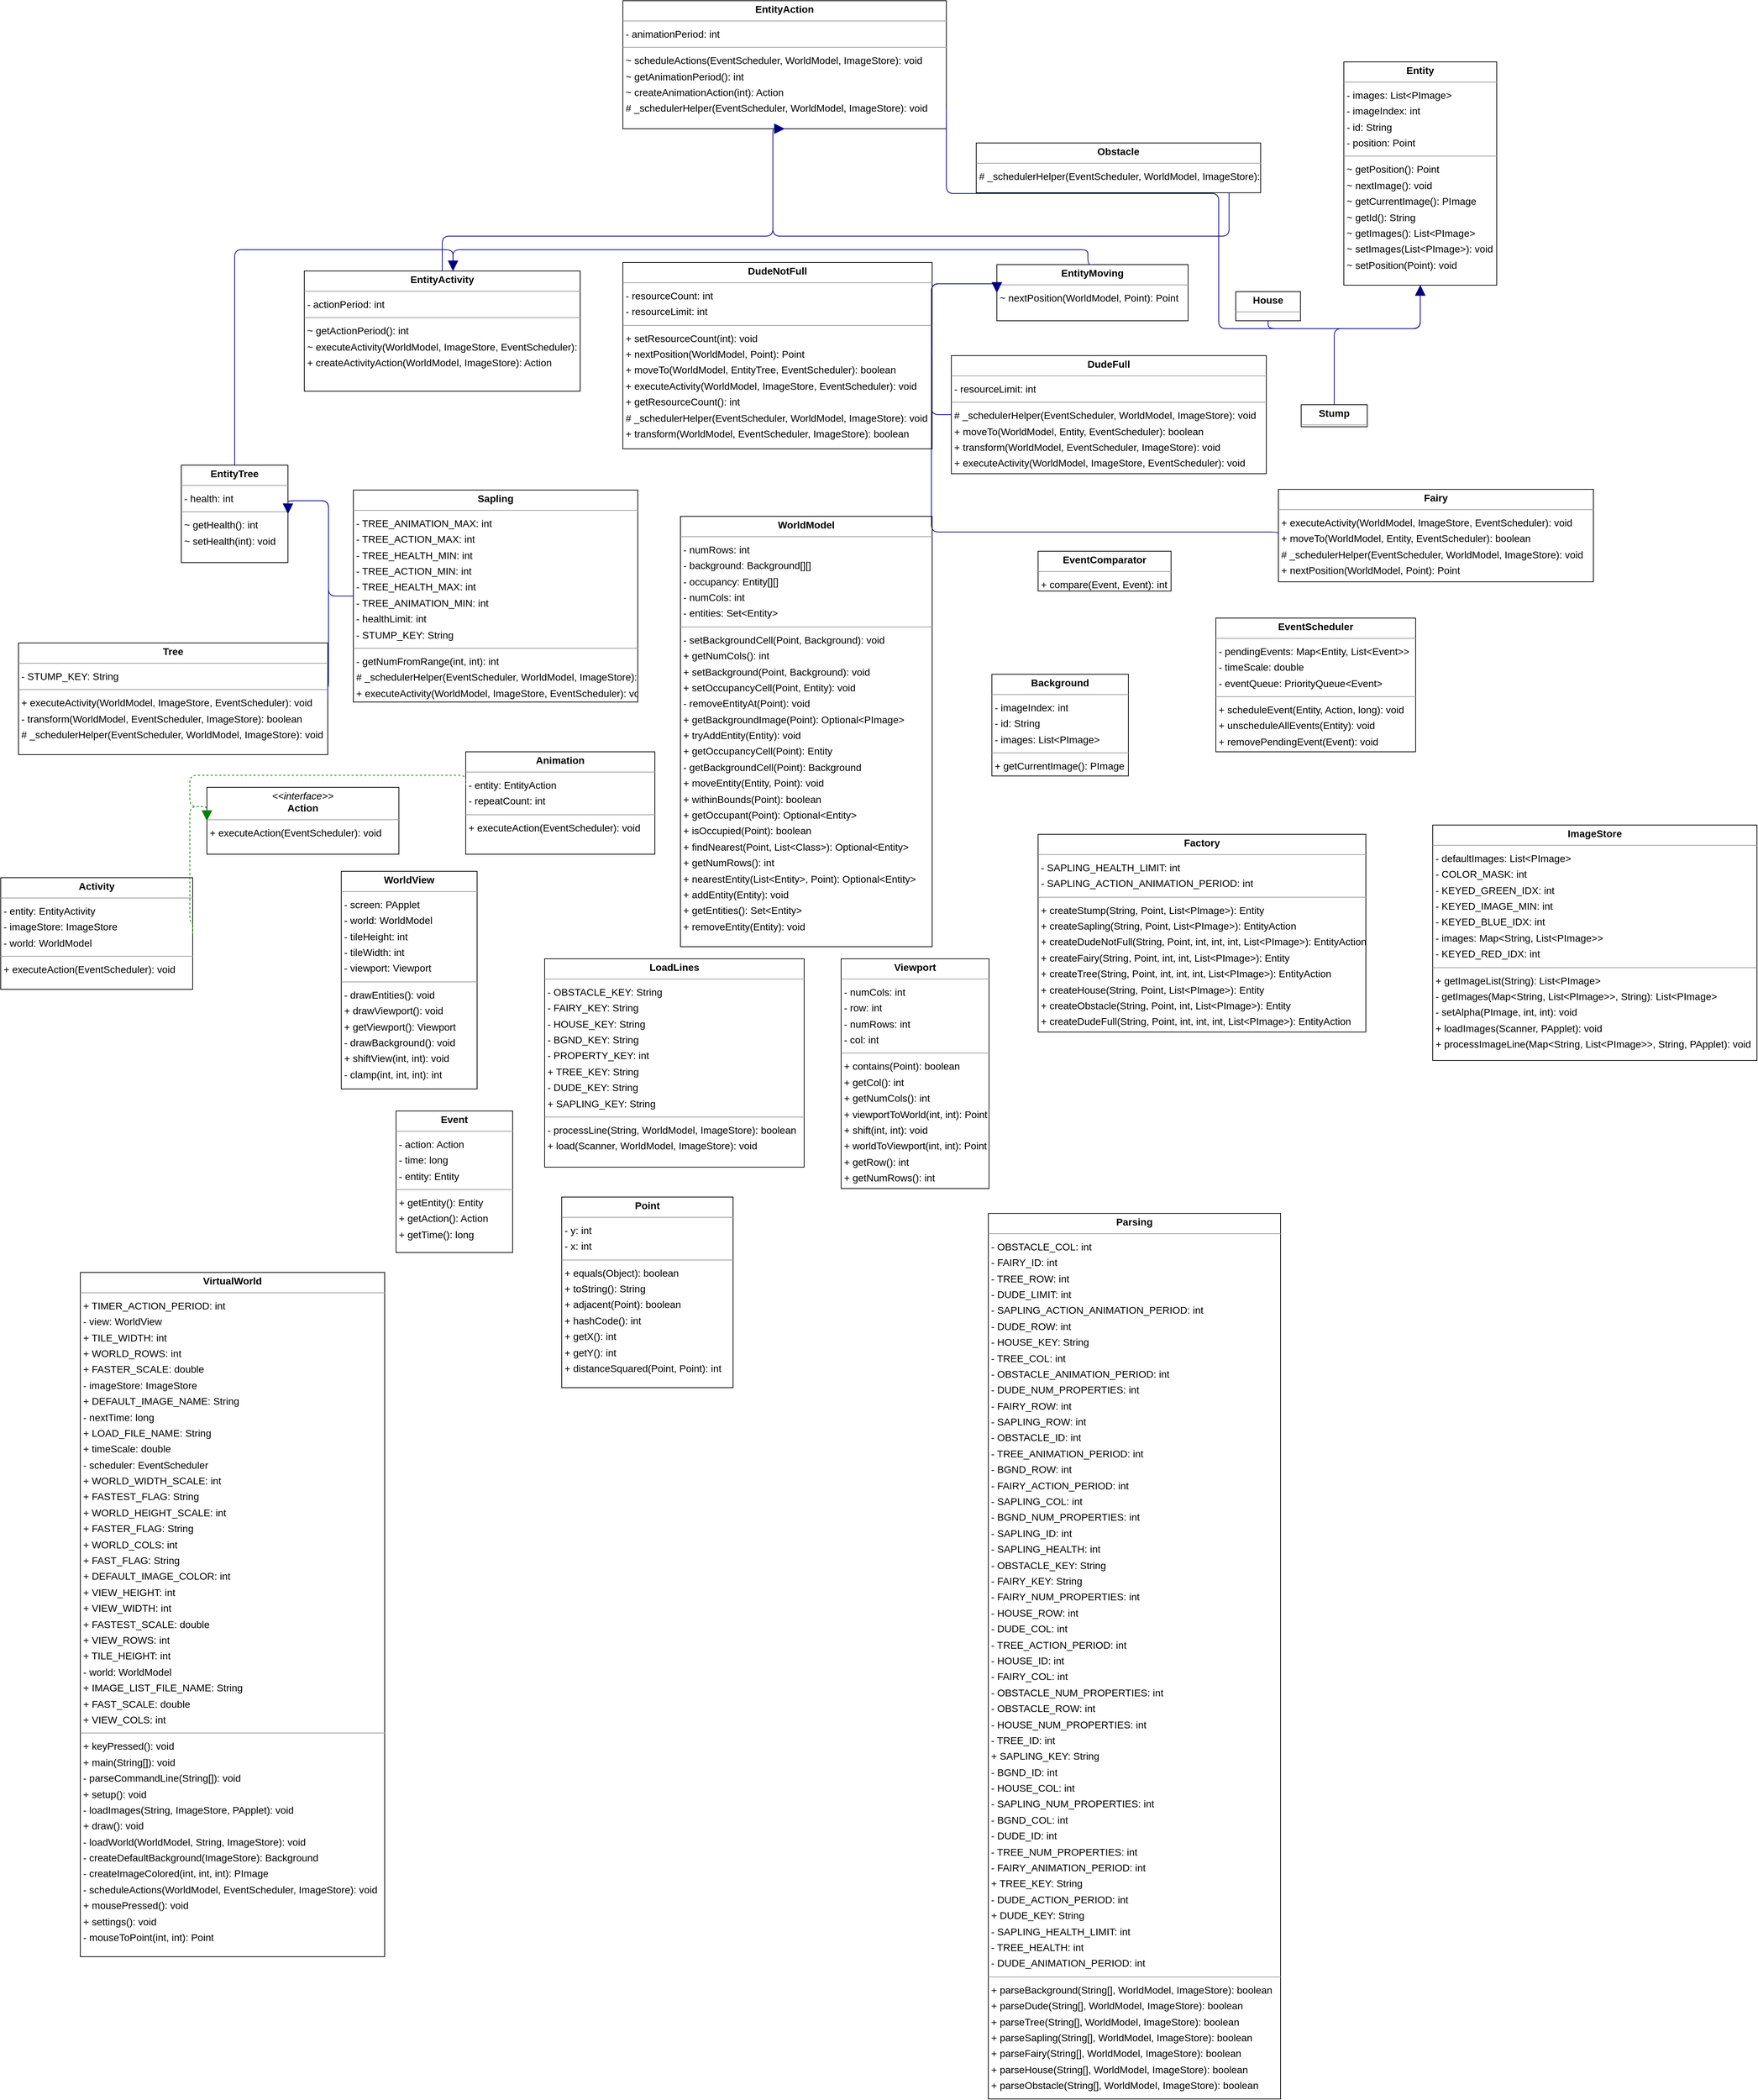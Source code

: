 <mxfile version="20.5.1" type="device"><diagram id="NIKsGzC5lAp5SKVWIN2y" name="Page-1"><mxGraphModel dx="2226" dy="1216" grid="1" gridSize="10" guides="1" tooltips="1" connect="1" arrows="1" fold="1" page="0" pageScale="1" pageWidth="850" pageHeight="1100" background="none" math="0" shadow="0"><root><mxCell id="0"/><mxCell id="1" parent="0"/><mxCell id="node12" value="&lt;p style=&quot;margin:0px;margin-top:4px;text-align:center;&quot;&gt;&lt;i&gt;&amp;lt;&amp;lt;interface&amp;gt;&amp;gt;&lt;/i&gt;&lt;br/&gt;&lt;b&gt;Action&lt;/b&gt;&lt;/p&gt;&lt;hr size=&quot;1&quot;/&gt;&lt;p style=&quot;margin:0 0 0 4px;line-height:1.6;&quot;&gt;+ executeAction(EventScheduler): void&lt;/p&gt;" style="verticalAlign=top;align=left;overflow=fill;fontSize=14;fontFamily=Helvetica;html=1;rounded=0;shadow=0;comic=0;labelBackgroundColor=none;strokeWidth=1;" parent="1" vertex="1"><mxGeometry x="210" y="1006" width="270" height="94" as="geometry"/></mxCell><mxCell id="node18" value="&lt;p style=&quot;margin:0px;margin-top:4px;text-align:center;&quot;&gt;&lt;b&gt;Activity&lt;/b&gt;&lt;/p&gt;&lt;hr size=&quot;1&quot;/&gt;&lt;p style=&quot;margin:0 0 0 4px;line-height:1.6;&quot;&gt;- entity: EntityActivity&lt;br/&gt;- imageStore: ImageStore&lt;br/&gt;- world: WorldModel&lt;/p&gt;&lt;hr size=&quot;1&quot;/&gt;&lt;p style=&quot;margin:0 0 0 4px;line-height:1.6;&quot;&gt;+ executeAction(EventScheduler): void&lt;/p&gt;" style="verticalAlign=top;align=left;overflow=fill;fontSize=14;fontFamily=Helvetica;html=1;rounded=0;shadow=0;comic=0;labelBackgroundColor=none;strokeWidth=1;" parent="1" vertex="1"><mxGeometry x="-80" y="1133" width="270" height="157" as="geometry"/></mxCell><mxCell id="node22" value="&lt;p style=&quot;margin:0px;margin-top:4px;text-align:center;&quot;&gt;&lt;b&gt;Animation&lt;/b&gt;&lt;/p&gt;&lt;hr size=&quot;1&quot;/&gt;&lt;p style=&quot;margin:0 0 0 4px;line-height:1.6;&quot;&gt;- entity: EntityAction&lt;br/&gt;- repeatCount: int&lt;/p&gt;&lt;hr size=&quot;1&quot;/&gt;&lt;p style=&quot;margin:0 0 0 4px;line-height:1.6;&quot;&gt;+ executeAction(EventScheduler): void&lt;/p&gt;" style="verticalAlign=top;align=left;overflow=fill;fontSize=14;fontFamily=Helvetica;html=1;rounded=0;shadow=0;comic=0;labelBackgroundColor=none;strokeWidth=1;" parent="1" vertex="1"><mxGeometry x="574" y="956" width="266" height="144" as="geometry"/></mxCell><mxCell id="node14" value="&lt;p style=&quot;margin:0px;margin-top:4px;text-align:center;&quot;&gt;&lt;b&gt;Background&lt;/b&gt;&lt;/p&gt;&lt;hr size=&quot;1&quot;/&gt;&lt;p style=&quot;margin:0 0 0 4px;line-height:1.6;&quot;&gt;- imageIndex: int&lt;br/&gt;- id: String&lt;br/&gt;- images: List&amp;lt;PImage&amp;gt;&lt;/p&gt;&lt;hr size=&quot;1&quot;/&gt;&lt;p style=&quot;margin:0 0 0 4px;line-height:1.6;&quot;&gt;+ getCurrentImage(): PImage&lt;/p&gt;" style="verticalAlign=top;align=left;overflow=fill;fontSize=14;fontFamily=Helvetica;html=1;rounded=0;shadow=0;comic=0;labelBackgroundColor=none;strokeWidth=1;" parent="1" vertex="1"><mxGeometry x="1314" y="847" width="192" height="143" as="geometry"/></mxCell><mxCell id="node17" value="&lt;p style=&quot;margin:0px;margin-top:4px;text-align:center;&quot;&gt;&lt;b&gt;DudeFull&lt;/b&gt;&lt;/p&gt;&lt;hr size=&quot;1&quot;/&gt;&lt;p style=&quot;margin:0 0 0 4px;line-height:1.6;&quot;&gt;- resourceLimit: int&lt;/p&gt;&lt;hr size=&quot;1&quot;/&gt;&lt;p style=&quot;margin:0 0 0 4px;line-height:1.6;&quot;&gt;# _schedulerHelper(EventScheduler, WorldModel, ImageStore): void&lt;br/&gt;+ moveTo(WorldModel, Entity, EventScheduler): boolean&lt;br/&gt;+ transform(WorldModel, EventScheduler, ImageStore): void&lt;br/&gt;+ executeActivity(WorldModel, ImageStore, EventScheduler): void&lt;br/&gt;+ nextPosition(WorldModel, Point): Point&lt;/p&gt;" style="verticalAlign=top;align=left;overflow=fill;fontSize=14;fontFamily=Helvetica;html=1;rounded=0;shadow=0;comic=0;labelBackgroundColor=none;strokeWidth=1;" parent="1" vertex="1"><mxGeometry x="1257" y="399" width="443" height="166" as="geometry"/></mxCell><mxCell id="node9" value="&lt;p style=&quot;margin:0px;margin-top:4px;text-align:center;&quot;&gt;&lt;b&gt;DudeNotFull&lt;/b&gt;&lt;/p&gt;&lt;hr size=&quot;1&quot;/&gt;&lt;p style=&quot;margin:0 0 0 4px;line-height:1.6;&quot;&gt;- resourceCount: int&lt;br/&gt;- resourceLimit: int&lt;/p&gt;&lt;hr size=&quot;1&quot;/&gt;&lt;p style=&quot;margin:0 0 0 4px;line-height:1.6;&quot;&gt;+ setResourceCount(int): void&lt;br/&gt;+ nextPosition(WorldModel, Point): Point&lt;br/&gt;+ moveTo(WorldModel, EntityTree, EventScheduler): boolean&lt;br/&gt;+ executeActivity(WorldModel, ImageStore, EventScheduler): void&lt;br/&gt;+ getResourceCount(): int&lt;br/&gt;# _schedulerHelper(EventScheduler, WorldModel, ImageStore): void&lt;br/&gt;+ transform(WorldModel, EventScheduler, ImageStore): boolean&lt;/p&gt;" style="verticalAlign=top;align=left;overflow=fill;fontSize=14;fontFamily=Helvetica;html=1;rounded=0;shadow=0;comic=0;labelBackgroundColor=none;strokeWidth=1;" parent="1" vertex="1"><mxGeometry x="795" y="268" width="435" height="262" as="geometry"/></mxCell><mxCell id="node7" value="&lt;p style=&quot;margin:0px;margin-top:4px;text-align:center;&quot;&gt;&lt;b&gt;Entity&lt;/b&gt;&lt;/p&gt;&lt;hr size=&quot;1&quot;/&gt;&lt;p style=&quot;margin:0 0 0 4px;line-height:1.6;&quot;&gt;- images: List&amp;lt;PImage&amp;gt;&lt;br/&gt;- imageIndex: int&lt;br/&gt;- id: String&lt;br/&gt;- position: Point&lt;/p&gt;&lt;hr size=&quot;1&quot;/&gt;&lt;p style=&quot;margin:0 0 0 4px;line-height:1.6;&quot;&gt;~ getPosition(): Point&lt;br/&gt;~ nextImage(): void&lt;br/&gt;~ getCurrentImage(): PImage&lt;br/&gt;~ getId(): String&lt;br/&gt;~ getImages(): List&amp;lt;PImage&amp;gt;&lt;br/&gt;~ setImages(List&amp;lt;PImage&amp;gt;): void&lt;br/&gt;~ setPosition(Point): void&lt;/p&gt;" style="verticalAlign=top;align=left;overflow=fill;fontSize=14;fontFamily=Helvetica;html=1;rounded=0;shadow=0;comic=0;labelBackgroundColor=none;strokeWidth=1;" parent="1" vertex="1"><mxGeometry x="1809" y="-14" width="215" height="314" as="geometry"/></mxCell><mxCell id="node0" value="&lt;p style=&quot;margin:0px;margin-top:4px;text-align:center;&quot;&gt;&lt;b&gt;EntityAction&lt;/b&gt;&lt;/p&gt;&lt;hr size=&quot;1&quot;/&gt;&lt;p style=&quot;margin:0 0 0 4px;line-height:1.6;&quot;&gt;- animationPeriod: int&lt;/p&gt;&lt;hr size=&quot;1&quot;/&gt;&lt;p style=&quot;margin:0 0 0 4px;line-height:1.6;&quot;&gt;~ scheduleActions(EventScheduler, WorldModel, ImageStore): void&lt;br/&gt;~ getAnimationPeriod(): int&lt;br/&gt;~ createAnimationAction(int): Action&lt;br/&gt;# _schedulerHelper(EventScheduler, WorldModel, ImageStore): void&lt;/p&gt;" style="verticalAlign=top;align=left;overflow=fill;fontSize=14;fontFamily=Helvetica;html=1;rounded=0;shadow=0;comic=0;labelBackgroundColor=none;strokeWidth=1;" parent="1" vertex="1"><mxGeometry x="795" y="-100" width="455" height="180" as="geometry"/></mxCell><mxCell id="node11" value="&lt;p style=&quot;margin:0px;margin-top:4px;text-align:center;&quot;&gt;&lt;b&gt;EntityActivity&lt;/b&gt;&lt;/p&gt;&lt;hr size=&quot;1&quot;/&gt;&lt;p style=&quot;margin:0 0 0 4px;line-height:1.6;&quot;&gt;- actionPeriod: int&lt;/p&gt;&lt;hr size=&quot;1&quot;/&gt;&lt;p style=&quot;margin:0 0 0 4px;line-height:1.6;&quot;&gt;~ getActionPeriod(): int&lt;br/&gt;~ executeActivity(WorldModel, ImageStore, EventScheduler): void&lt;br/&gt;+ createActivityAction(WorldModel, ImageStore): Action&lt;/p&gt;" style="verticalAlign=top;align=left;overflow=fill;fontSize=14;fontFamily=Helvetica;html=1;rounded=0;shadow=0;comic=0;labelBackgroundColor=none;strokeWidth=1;" parent="1" vertex="1"><mxGeometry x="347" y="280" width="388" height="169" as="geometry"/></mxCell><mxCell id="node4" value="&lt;p style=&quot;margin:0px;margin-top:4px;text-align:center;&quot;&gt;&lt;b&gt;EntityMoving&lt;/b&gt;&lt;/p&gt;&lt;hr size=&quot;1&quot;/&gt;&lt;p style=&quot;margin:0 0 0 4px;line-height:1.6;&quot;&gt;~ nextPosition(WorldModel, Point): Point&lt;/p&gt;" style="verticalAlign=top;align=left;overflow=fill;fontSize=14;fontFamily=Helvetica;html=1;rounded=0;shadow=0;comic=0;labelBackgroundColor=none;strokeWidth=1;" parent="1" vertex="1"><mxGeometry x="1321" y="271" width="269" height="79" as="geometry"/></mxCell><mxCell id="node3" value="&lt;p style=&quot;margin:0px;margin-top:4px;text-align:center;&quot;&gt;&lt;b&gt;EntityTree&lt;/b&gt;&lt;/p&gt;&lt;hr size=&quot;1&quot;/&gt;&lt;p style=&quot;margin:0 0 0 4px;line-height:1.6;&quot;&gt;- health: int&lt;/p&gt;&lt;hr size=&quot;1&quot;/&gt;&lt;p style=&quot;margin:0 0 0 4px;line-height:1.6;&quot;&gt;~ getHealth(): int&lt;br/&gt;~ setHealth(int): void&lt;/p&gt;" style="verticalAlign=top;align=left;overflow=fill;fontSize=14;fontFamily=Helvetica;html=1;rounded=0;shadow=0;comic=0;labelBackgroundColor=none;strokeWidth=1;" parent="1" vertex="1"><mxGeometry x="174" y="553" width="150" height="137" as="geometry"/></mxCell><mxCell id="node23" value="&lt;p style=&quot;margin:0px;margin-top:4px;text-align:center;&quot;&gt;&lt;b&gt;Event&lt;/b&gt;&lt;/p&gt;&lt;hr size=&quot;1&quot;/&gt;&lt;p style=&quot;margin:0 0 0 4px;line-height:1.6;&quot;&gt;- action: Action&lt;br/&gt;- time: long&lt;br/&gt;- entity: Entity&lt;/p&gt;&lt;hr size=&quot;1&quot;/&gt;&lt;p style=&quot;margin:0 0 0 4px;line-height:1.6;&quot;&gt;+ getEntity(): Entity&lt;br/&gt;+ getAction(): Action&lt;br/&gt;+ getTime(): long&lt;/p&gt;" style="verticalAlign=top;align=left;overflow=fill;fontSize=14;fontFamily=Helvetica;html=1;rounded=0;shadow=0;comic=0;labelBackgroundColor=none;strokeWidth=1;" parent="1" vertex="1"><mxGeometry x="476" y="1461" width="164" height="199" as="geometry"/></mxCell><mxCell id="node10" value="&lt;p style=&quot;margin:0px;margin-top:4px;text-align:center;&quot;&gt;&lt;b&gt;EventComparator&lt;/b&gt;&lt;/p&gt;&lt;hr size=&quot;1&quot;/&gt;&lt;p style=&quot;margin:0 0 0 4px;line-height:1.6;&quot;&gt;+ compare(Event, Event): int&lt;/p&gt;" style="verticalAlign=top;align=left;overflow=fill;fontSize=14;fontFamily=Helvetica;html=1;rounded=0;shadow=0;comic=0;labelBackgroundColor=none;strokeWidth=1;" parent="1" vertex="1"><mxGeometry x="1379" y="674" width="187" height="56" as="geometry"/></mxCell><mxCell id="node26" value="&lt;p style=&quot;margin:0px;margin-top:4px;text-align:center;&quot;&gt;&lt;b&gt;EventScheduler&lt;/b&gt;&lt;/p&gt;&lt;hr size=&quot;1&quot;/&gt;&lt;p style=&quot;margin:0 0 0 4px;line-height:1.6;&quot;&gt;- pendingEvents: Map&amp;lt;Entity, List&amp;lt;Event&amp;gt;&amp;gt;&lt;br/&gt;- timeScale: double&lt;br/&gt;- eventQueue: PriorityQueue&amp;lt;Event&amp;gt;&lt;/p&gt;&lt;hr size=&quot;1&quot;/&gt;&lt;p style=&quot;margin:0 0 0 4px;line-height:1.6;&quot;&gt;+ scheduleEvent(Entity, Action, long): void&lt;br/&gt;+ unscheduleAllEvents(Entity): void&lt;br/&gt;+ removePendingEvent(Event): void&lt;br/&gt;+ updateOnTime(long): void&lt;/p&gt;" style="verticalAlign=top;align=left;overflow=fill;fontSize=14;fontFamily=Helvetica;html=1;rounded=0;shadow=0;comic=0;labelBackgroundColor=none;strokeWidth=1;" parent="1" vertex="1"><mxGeometry x="1629" y="768" width="281" height="188" as="geometry"/></mxCell><mxCell id="node20" value="&lt;p style=&quot;margin:0px;margin-top:4px;text-align:center;&quot;&gt;&lt;b&gt;Factory&lt;/b&gt;&lt;/p&gt;&lt;hr size=&quot;1&quot;/&gt;&lt;p style=&quot;margin:0 0 0 4px;line-height:1.6;&quot;&gt;- SAPLING_HEALTH_LIMIT: int&lt;br/&gt;- SAPLING_ACTION_ANIMATION_PERIOD: int&lt;/p&gt;&lt;hr size=&quot;1&quot;/&gt;&lt;p style=&quot;margin:0 0 0 4px;line-height:1.6;&quot;&gt;+ createStump(String, Point, List&amp;lt;PImage&amp;gt;): Entity&lt;br/&gt;+ createSapling(String, Point, List&amp;lt;PImage&amp;gt;): EntityAction&lt;br/&gt;+ createDudeNotFull(String, Point, int, int, int, List&amp;lt;PImage&amp;gt;): EntityAction&lt;br/&gt;+ createFairy(String, Point, int, int, List&amp;lt;PImage&amp;gt;): Entity&lt;br/&gt;+ createTree(String, Point, int, int, int, List&amp;lt;PImage&amp;gt;): EntityAction&lt;br/&gt;+ createHouse(String, Point, List&amp;lt;PImage&amp;gt;): Entity&lt;br/&gt;+ createObstacle(String, Point, int, List&amp;lt;PImage&amp;gt;): Entity&lt;br/&gt;+ createDudeFull(String, Point, int, int, int, List&amp;lt;PImage&amp;gt;): EntityAction&lt;/p&gt;" style="verticalAlign=top;align=left;overflow=fill;fontSize=14;fontFamily=Helvetica;html=1;rounded=0;shadow=0;comic=0;labelBackgroundColor=none;strokeWidth=1;" parent="1" vertex="1"><mxGeometry x="1379" y="1072" width="461" height="278" as="geometry"/></mxCell><mxCell id="node5" value="&lt;p style=&quot;margin:0px;margin-top:4px;text-align:center;&quot;&gt;&lt;b&gt;Fairy&lt;/b&gt;&lt;/p&gt;&lt;hr size=&quot;1&quot;/&gt;&lt;p style=&quot;margin:0 0 0 4px;line-height:1.6;&quot;&gt;+ executeActivity(WorldModel, ImageStore, EventScheduler): void&lt;br/&gt;+ moveTo(WorldModel, Entity, EventScheduler): boolean&lt;br/&gt;# _schedulerHelper(EventScheduler, WorldModel, ImageStore): void&lt;br/&gt;+ nextPosition(WorldModel, Point): Point&lt;/p&gt;" style="verticalAlign=top;align=left;overflow=fill;fontSize=14;fontFamily=Helvetica;html=1;rounded=0;shadow=0;comic=0;labelBackgroundColor=none;strokeWidth=1;" parent="1" vertex="1"><mxGeometry x="1717" y="587" width="443" height="130" as="geometry"/></mxCell><mxCell id="node8" value="&lt;p style=&quot;margin:0px;margin-top:4px;text-align:center;&quot;&gt;&lt;b&gt;House&lt;/b&gt;&lt;/p&gt;&lt;hr size=&quot;1&quot;/&gt;" style="verticalAlign=top;align=left;overflow=fill;fontSize=14;fontFamily=Helvetica;html=1;rounded=0;shadow=0;comic=0;labelBackgroundColor=none;strokeWidth=1;" parent="1" vertex="1"><mxGeometry x="1657" y="309" width="91" height="41" as="geometry"/></mxCell><mxCell id="node13" value="&lt;p style=&quot;margin:0px;margin-top:4px;text-align:center;&quot;&gt;&lt;b&gt;ImageStore&lt;/b&gt;&lt;/p&gt;&lt;hr size=&quot;1&quot;/&gt;&lt;p style=&quot;margin:0 0 0 4px;line-height:1.6;&quot;&gt;- defaultImages: List&amp;lt;PImage&amp;gt;&lt;br/&gt;- COLOR_MASK: int&lt;br/&gt;- KEYED_GREEN_IDX: int&lt;br/&gt;- KEYED_IMAGE_MIN: int&lt;br/&gt;- KEYED_BLUE_IDX: int&lt;br/&gt;- images: Map&amp;lt;String, List&amp;lt;PImage&amp;gt;&amp;gt;&lt;br/&gt;- KEYED_RED_IDX: int&lt;/p&gt;&lt;hr size=&quot;1&quot;/&gt;&lt;p style=&quot;margin:0 0 0 4px;line-height:1.6;&quot;&gt;+ getImageList(String): List&amp;lt;PImage&amp;gt;&lt;br/&gt;- getImages(Map&amp;lt;String, List&amp;lt;PImage&amp;gt;&amp;gt;, String): List&amp;lt;PImage&amp;gt;&lt;br/&gt;- setAlpha(PImage, int, int): void&lt;br/&gt;+ loadImages(Scanner, PApplet): void&lt;br/&gt;+ processImageLine(Map&amp;lt;String, List&amp;lt;PImage&amp;gt;&amp;gt;, String, PApplet): void&lt;/p&gt;" style="verticalAlign=top;align=left;overflow=fill;fontSize=14;fontFamily=Helvetica;html=1;rounded=0;shadow=0;comic=0;labelBackgroundColor=none;strokeWidth=1;" parent="1" vertex="1"><mxGeometry x="1934" y="1059" width="456" height="331" as="geometry"/></mxCell><mxCell id="node16" value="&lt;p style=&quot;margin:0px;margin-top:4px;text-align:center;&quot;&gt;&lt;b&gt;LoadLines&lt;/b&gt;&lt;/p&gt;&lt;hr size=&quot;1&quot;/&gt;&lt;p style=&quot;margin:0 0 0 4px;line-height:1.6;&quot;&gt;- OBSTACLE_KEY: String&lt;br/&gt;- FAIRY_KEY: String&lt;br/&gt;- HOUSE_KEY: String&lt;br/&gt;- BGND_KEY: String&lt;br/&gt;- PROPERTY_KEY: int&lt;br/&gt;+ TREE_KEY: String&lt;br/&gt;- DUDE_KEY: String&lt;br/&gt;+ SAPLING_KEY: String&lt;/p&gt;&lt;hr size=&quot;1&quot;/&gt;&lt;p style=&quot;margin:0 0 0 4px;line-height:1.6;&quot;&gt;- processLine(String, WorldModel, ImageStore): boolean&lt;br/&gt;+ load(Scanner, WorldModel, ImageStore): void&lt;/p&gt;" style="verticalAlign=top;align=left;overflow=fill;fontSize=14;fontFamily=Helvetica;html=1;rounded=0;shadow=0;comic=0;labelBackgroundColor=none;strokeWidth=1;" parent="1" vertex="1"><mxGeometry x="685" y="1247" width="365" height="293" as="geometry"/></mxCell><mxCell id="node2" value="&lt;p style=&quot;margin:0px;margin-top:4px;text-align:center;&quot;&gt;&lt;b&gt;Obstacle&lt;/b&gt;&lt;/p&gt;&lt;hr size=&quot;1&quot;/&gt;&lt;p style=&quot;margin:0 0 0 4px;line-height:1.6;&quot;&gt;# _schedulerHelper(EventScheduler, WorldModel, ImageStore): void&lt;/p&gt;" style="verticalAlign=top;align=left;overflow=fill;fontSize=14;fontFamily=Helvetica;html=1;rounded=0;shadow=0;comic=0;labelBackgroundColor=none;strokeWidth=1;" parent="1" vertex="1"><mxGeometry x="1292" y="100" width="400" height="70" as="geometry"/></mxCell><mxCell id="node27" value="&lt;p style=&quot;margin:0px;margin-top:4px;text-align:center;&quot;&gt;&lt;b&gt;Parsing&lt;/b&gt;&lt;/p&gt;&lt;hr size=&quot;1&quot;/&gt;&lt;p style=&quot;margin:0 0 0 4px;line-height:1.6;&quot;&gt;- OBSTACLE_COL: int&lt;br/&gt;- FAIRY_ID: int&lt;br/&gt;- TREE_ROW: int&lt;br/&gt;- DUDE_LIMIT: int&lt;br/&gt;- SAPLING_ACTION_ANIMATION_PERIOD: int&lt;br/&gt;- DUDE_ROW: int&lt;br/&gt;- HOUSE_KEY: String&lt;br/&gt;- TREE_COL: int&lt;br/&gt;- OBSTACLE_ANIMATION_PERIOD: int&lt;br/&gt;- DUDE_NUM_PROPERTIES: int&lt;br/&gt;- FAIRY_ROW: int&lt;br/&gt;- SAPLING_ROW: int&lt;br/&gt;- OBSTACLE_ID: int&lt;br/&gt;- TREE_ANIMATION_PERIOD: int&lt;br/&gt;- BGND_ROW: int&lt;br/&gt;- FAIRY_ACTION_PERIOD: int&lt;br/&gt;- SAPLING_COL: int&lt;br/&gt;- BGND_NUM_PROPERTIES: int&lt;br/&gt;- SAPLING_ID: int&lt;br/&gt;- SAPLING_HEALTH: int&lt;br/&gt;- OBSTACLE_KEY: String&lt;br/&gt;- FAIRY_KEY: String&lt;br/&gt;- FAIRY_NUM_PROPERTIES: int&lt;br/&gt;- HOUSE_ROW: int&lt;br/&gt;- DUDE_COL: int&lt;br/&gt;- TREE_ACTION_PERIOD: int&lt;br/&gt;- HOUSE_ID: int&lt;br/&gt;- FAIRY_COL: int&lt;br/&gt;- OBSTACLE_NUM_PROPERTIES: int&lt;br/&gt;- OBSTACLE_ROW: int&lt;br/&gt;- HOUSE_NUM_PROPERTIES: int&lt;br/&gt;- TREE_ID: int&lt;br/&gt;+ SAPLING_KEY: String&lt;br/&gt;- BGND_ID: int&lt;br/&gt;- HOUSE_COL: int&lt;br/&gt;- SAPLING_NUM_PROPERTIES: int&lt;br/&gt;- BGND_COL: int&lt;br/&gt;- DUDE_ID: int&lt;br/&gt;- TREE_NUM_PROPERTIES: int&lt;br/&gt;- FAIRY_ANIMATION_PERIOD: int&lt;br/&gt;+ TREE_KEY: String&lt;br/&gt;- DUDE_ACTION_PERIOD: int&lt;br/&gt;+ DUDE_KEY: String&lt;br/&gt;- SAPLING_HEALTH_LIMIT: int&lt;br/&gt;- TREE_HEALTH: int&lt;br/&gt;- DUDE_ANIMATION_PERIOD: int&lt;/p&gt;&lt;hr size=&quot;1&quot;/&gt;&lt;p style=&quot;margin:0 0 0 4px;line-height:1.6;&quot;&gt;+ parseBackground(String[], WorldModel, ImageStore): boolean&lt;br/&gt;+ parseDude(String[], WorldModel, ImageStore): boolean&lt;br/&gt;+ parseTree(String[], WorldModel, ImageStore): boolean&lt;br/&gt;+ parseSapling(String[], WorldModel, ImageStore): boolean&lt;br/&gt;+ parseFairy(String[], WorldModel, ImageStore): boolean&lt;br/&gt;+ parseHouse(String[], WorldModel, ImageStore): boolean&lt;br/&gt;+ parseObstacle(String[], WorldModel, ImageStore): boolean&lt;/p&gt;" style="verticalAlign=top;align=left;overflow=fill;fontSize=14;fontFamily=Helvetica;html=1;rounded=0;shadow=0;comic=0;labelBackgroundColor=none;strokeWidth=1;" parent="1" vertex="1"><mxGeometry x="1309" y="1605" width="411" height="1245" as="geometry"/></mxCell><mxCell id="node6" value="&lt;p style=&quot;margin:0px;margin-top:4px;text-align:center;&quot;&gt;&lt;b&gt;Point&lt;/b&gt;&lt;/p&gt;&lt;hr size=&quot;1&quot;/&gt;&lt;p style=&quot;margin:0 0 0 4px;line-height:1.6;&quot;&gt;- y: int&lt;br/&gt;- x: int&lt;/p&gt;&lt;hr size=&quot;1&quot;/&gt;&lt;p style=&quot;margin:0 0 0 4px;line-height:1.6;&quot;&gt;+ equals(Object): boolean&lt;br/&gt;+ toString(): String&lt;br/&gt;+ adjacent(Point): boolean&lt;br/&gt;+ hashCode(): int&lt;br/&gt;+ getX(): int&lt;br/&gt;+ getY(): int&lt;br/&gt;+ distanceSquared(Point, Point): int&lt;/p&gt;" style="verticalAlign=top;align=left;overflow=fill;fontSize=14;fontFamily=Helvetica;html=1;rounded=0;shadow=0;comic=0;labelBackgroundColor=none;strokeWidth=1;" parent="1" vertex="1"><mxGeometry x="709" y="1582" width="241" height="268" as="geometry"/></mxCell><mxCell id="node21" value="&lt;p style=&quot;margin:0px;margin-top:4px;text-align:center;&quot;&gt;&lt;b&gt;Sapling&lt;/b&gt;&lt;/p&gt;&lt;hr size=&quot;1&quot;/&gt;&lt;p style=&quot;margin:0 0 0 4px;line-height:1.6;&quot;&gt;- TREE_ANIMATION_MAX: int&lt;br/&gt;- TREE_ACTION_MAX: int&lt;br/&gt;- TREE_HEALTH_MIN: int&lt;br/&gt;- TREE_ACTION_MIN: int&lt;br/&gt;- TREE_HEALTH_MAX: int&lt;br/&gt;- TREE_ANIMATION_MIN: int&lt;br/&gt;- healthLimit: int&lt;br/&gt;- STUMP_KEY: String&lt;/p&gt;&lt;hr size=&quot;1&quot;/&gt;&lt;p style=&quot;margin:0 0 0 4px;line-height:1.6;&quot;&gt;- getNumFromRange(int, int): int&lt;br/&gt;# _schedulerHelper(EventScheduler, WorldModel, ImageStore): void&lt;br/&gt;+ executeActivity(WorldModel, ImageStore, EventScheduler): void&lt;br/&gt;- transform(WorldModel, EventScheduler, ImageStore): boolean&lt;/p&gt;" style="verticalAlign=top;align=left;overflow=fill;fontSize=14;fontFamily=Helvetica;html=1;rounded=0;shadow=0;comic=0;labelBackgroundColor=none;strokeWidth=1;" parent="1" vertex="1"><mxGeometry x="416" y="588" width="400" height="298" as="geometry"/></mxCell><mxCell id="node15" value="&lt;p style=&quot;margin:0px;margin-top:4px;text-align:center;&quot;&gt;&lt;b&gt;Stump&lt;/b&gt;&lt;/p&gt;&lt;hr size=&quot;1&quot;/&gt;" style="verticalAlign=top;align=left;overflow=fill;fontSize=14;fontFamily=Helvetica;html=1;rounded=0;shadow=0;comic=0;labelBackgroundColor=none;strokeWidth=1;" parent="1" vertex="1"><mxGeometry x="1749" y="468" width="93" height="31" as="geometry"/></mxCell><mxCell id="node1" value="&lt;p style=&quot;margin:0px;margin-top:4px;text-align:center;&quot;&gt;&lt;b&gt;Tree&lt;/b&gt;&lt;/p&gt;&lt;hr size=&quot;1&quot;/&gt;&lt;p style=&quot;margin:0 0 0 4px;line-height:1.6;&quot;&gt;- STUMP_KEY: String&lt;/p&gt;&lt;hr size=&quot;1&quot;/&gt;&lt;p style=&quot;margin:0 0 0 4px;line-height:1.6;&quot;&gt;+ executeActivity(WorldModel, ImageStore, EventScheduler): void&lt;br/&gt;- transform(WorldModel, EventScheduler, ImageStore): boolean&lt;br/&gt;# _schedulerHelper(EventScheduler, WorldModel, ImageStore): void&lt;/p&gt;" style="verticalAlign=top;align=left;overflow=fill;fontSize=14;fontFamily=Helvetica;html=1;rounded=0;shadow=0;comic=0;labelBackgroundColor=none;strokeWidth=1;" parent="1" vertex="1"><mxGeometry x="-55" y="803" width="435" height="157" as="geometry"/></mxCell><mxCell id="node28" value="&lt;p style=&quot;margin:0px;margin-top:4px;text-align:center;&quot;&gt;&lt;b&gt;Viewport&lt;/b&gt;&lt;/p&gt;&lt;hr size=&quot;1&quot;/&gt;&lt;p style=&quot;margin:0 0 0 4px;line-height:1.6;&quot;&gt;- numCols: int&lt;br/&gt;- row: int&lt;br/&gt;- numRows: int&lt;br/&gt;- col: int&lt;/p&gt;&lt;hr size=&quot;1&quot;/&gt;&lt;p style=&quot;margin:0 0 0 4px;line-height:1.6;&quot;&gt;+ contains(Point): boolean&lt;br/&gt;+ getCol(): int&lt;br/&gt;+ getNumCols(): int&lt;br/&gt;+ viewportToWorld(int, int): Point&lt;br/&gt;+ shift(int, int): void&lt;br/&gt;+ worldToViewport(int, int): Point&lt;br/&gt;+ getRow(): int&lt;br/&gt;+ getNumRows(): int&lt;/p&gt;" style="verticalAlign=top;align=left;overflow=fill;fontSize=14;fontFamily=Helvetica;html=1;rounded=0;shadow=0;comic=0;labelBackgroundColor=none;strokeWidth=1;" parent="1" vertex="1"><mxGeometry x="1102" y="1247" width="208" height="323" as="geometry"/></mxCell><mxCell id="node19" value="&lt;p style=&quot;margin:0px;margin-top:4px;text-align:center;&quot;&gt;&lt;b&gt;VirtualWorld&lt;/b&gt;&lt;/p&gt;&lt;hr size=&quot;1&quot;/&gt;&lt;p style=&quot;margin:0 0 0 4px;line-height:1.6;&quot;&gt;+ TIMER_ACTION_PERIOD: int&lt;br/&gt;- view: WorldView&lt;br/&gt;+ TILE_WIDTH: int&lt;br/&gt;+ WORLD_ROWS: int&lt;br/&gt;+ FASTER_SCALE: double&lt;br/&gt;- imageStore: ImageStore&lt;br/&gt;+ DEFAULT_IMAGE_NAME: String&lt;br/&gt;- nextTime: long&lt;br/&gt;+ LOAD_FILE_NAME: String&lt;br/&gt;+ timeScale: double&lt;br/&gt;- scheduler: EventScheduler&lt;br/&gt;+ WORLD_WIDTH_SCALE: int&lt;br/&gt;+ FASTEST_FLAG: String&lt;br/&gt;+ WORLD_HEIGHT_SCALE: int&lt;br/&gt;+ FASTER_FLAG: String&lt;br/&gt;+ WORLD_COLS: int&lt;br/&gt;+ FAST_FLAG: String&lt;br/&gt;+ DEFAULT_IMAGE_COLOR: int&lt;br/&gt;+ VIEW_HEIGHT: int&lt;br/&gt;+ VIEW_WIDTH: int&lt;br/&gt;+ FASTEST_SCALE: double&lt;br/&gt;+ VIEW_ROWS: int&lt;br/&gt;+ TILE_HEIGHT: int&lt;br/&gt;- world: WorldModel&lt;br/&gt;+ IMAGE_LIST_FILE_NAME: String&lt;br/&gt;+ FAST_SCALE: double&lt;br/&gt;+ VIEW_COLS: int&lt;/p&gt;&lt;hr size=&quot;1&quot;/&gt;&lt;p style=&quot;margin:0 0 0 4px;line-height:1.6;&quot;&gt;+ keyPressed(): void&lt;br/&gt;+ main(String[]): void&lt;br/&gt;- parseCommandLine(String[]): void&lt;br/&gt;+ setup(): void&lt;br/&gt;- loadImages(String, ImageStore, PApplet): void&lt;br/&gt;+ draw(): void&lt;br/&gt;- loadWorld(WorldModel, String, ImageStore): void&lt;br/&gt;- createDefaultBackground(ImageStore): Background&lt;br/&gt;- createImageColored(int, int, int): PImage&lt;br/&gt;- scheduleActions(WorldModel, EventScheduler, ImageStore): void&lt;br/&gt;+ mousePressed(): void&lt;br/&gt;+ settings(): void&lt;br/&gt;- mouseToPoint(int, int): Point&lt;/p&gt;" style="verticalAlign=top;align=left;overflow=fill;fontSize=14;fontFamily=Helvetica;html=1;rounded=0;shadow=0;comic=0;labelBackgroundColor=none;strokeWidth=1;" parent="1" vertex="1"><mxGeometry x="32" y="1688" width="428" height="962" as="geometry"/></mxCell><mxCell id="node25" value="&lt;p style=&quot;margin:0px;margin-top:4px;text-align:center;&quot;&gt;&lt;b&gt;WorldModel&lt;/b&gt;&lt;/p&gt;&lt;hr size=&quot;1&quot;/&gt;&lt;p style=&quot;margin:0 0 0 4px;line-height:1.6;&quot;&gt;- numRows: int&lt;br/&gt;- background: Background[][]&lt;br/&gt;- occupancy: Entity[][]&lt;br/&gt;- numCols: int&lt;br/&gt;- entities: Set&amp;lt;Entity&amp;gt;&lt;/p&gt;&lt;hr size=&quot;1&quot;/&gt;&lt;p style=&quot;margin:0 0 0 4px;line-height:1.6;&quot;&gt;- setBackgroundCell(Point, Background): void&lt;br/&gt;+ getNumCols(): int&lt;br/&gt;+ setBackground(Point, Background): void&lt;br/&gt;+ setOccupancyCell(Point, Entity): void&lt;br/&gt;- removeEntityAt(Point): void&lt;br/&gt;+ getBackgroundImage(Point): Optional&amp;lt;PImage&amp;gt;&lt;br/&gt;+ tryAddEntity(Entity): void&lt;br/&gt;+ getOccupancyCell(Point): Entity&lt;br/&gt;- getBackgroundCell(Point): Background&lt;br/&gt;+ moveEntity(Entity, Point): void&lt;br/&gt;+ withinBounds(Point): boolean&lt;br/&gt;+ getOccupant(Point): Optional&amp;lt;Entity&amp;gt;&lt;br/&gt;+ isOccupied(Point): boolean&lt;br/&gt;+ findNearest(Point, List&amp;lt;Class&amp;gt;): Optional&amp;lt;Entity&amp;gt;&lt;br/&gt;+ getNumRows(): int&lt;br/&gt;+ nearestEntity(List&amp;lt;Entity&amp;gt;, Point): Optional&amp;lt;Entity&amp;gt;&lt;br/&gt;+ addEntity(Entity): void&lt;br/&gt;+ getEntities(): Set&amp;lt;Entity&amp;gt;&lt;br/&gt;+ removeEntity(Entity): void&lt;/p&gt;" style="verticalAlign=top;align=left;overflow=fill;fontSize=14;fontFamily=Helvetica;html=1;rounded=0;shadow=0;comic=0;labelBackgroundColor=none;strokeWidth=1;" parent="1" vertex="1"><mxGeometry x="876" y="625" width="354" height="605" as="geometry"/></mxCell><mxCell id="node24" value="&lt;p style=&quot;margin:0px;margin-top:4px;text-align:center;&quot;&gt;&lt;b&gt;WorldView&lt;/b&gt;&lt;/p&gt;&lt;hr size=&quot;1&quot;/&gt;&lt;p style=&quot;margin:0 0 0 4px;line-height:1.6;&quot;&gt;- screen: PApplet&lt;br/&gt;- world: WorldModel&lt;br/&gt;- tileHeight: int&lt;br/&gt;- tileWidth: int&lt;br/&gt;- viewport: Viewport&lt;/p&gt;&lt;hr size=&quot;1&quot;/&gt;&lt;p style=&quot;margin:0 0 0 4px;line-height:1.6;&quot;&gt;- drawEntities(): void&lt;br/&gt;+ drawViewport(): void&lt;br/&gt;+ getViewport(): Viewport&lt;br/&gt;- drawBackground(): void&lt;br/&gt;+ shiftView(int, int): void&lt;br/&gt;- clamp(int, int, int): int&lt;/p&gt;" style="verticalAlign=top;align=left;overflow=fill;fontSize=14;fontFamily=Helvetica;html=1;rounded=0;shadow=0;comic=0;labelBackgroundColor=none;strokeWidth=1;" parent="1" vertex="1"><mxGeometry x="399" y="1124" width="191" height="306" as="geometry"/></mxCell><mxCell id="edge2" value="" style="html=1;rounded=1;edgeStyle=orthogonalEdgeStyle;dashed=1;startArrow=none;endArrow=block;endSize=12;strokeColor=#008200;exitX=1.000;exitY=0.500;exitDx=0;exitDy=0;entryX=0.000;entryY=0.500;entryDx=0;entryDy=0;" parent="1" source="node18" target="node12" edge="1"><mxGeometry width="50" height="50" relative="1" as="geometry"><Array as="points"><mxPoint x="186" y="1194"/><mxPoint x="186" y="1033"/></Array></mxGeometry></mxCell><mxCell id="edge0" value="" style="html=1;rounded=1;edgeStyle=orthogonalEdgeStyle;dashed=1;startArrow=none;endArrow=block;endSize=12;strokeColor=#008200;exitX=0.000;exitY=0.323;exitDx=0;exitDy=0;entryX=0.000;entryY=0.500;entryDx=0;entryDy=0;" parent="1" source="node22" target="node12" edge="1"><mxGeometry width="50" height="50" relative="1" as="geometry"><Array as="points"><mxPoint x="186" y="989"/><mxPoint x="186" y="1033"/></Array></mxGeometry></mxCell><mxCell id="edge9" value="" style="html=1;rounded=1;edgeStyle=orthogonalEdgeStyle;dashed=0;startArrow=none;endArrow=block;endSize=12;strokeColor=#000082;exitX=0.000;exitY=0.500;exitDx=0;exitDy=0;entryX=0.000;entryY=0.500;entryDx=0;entryDy=0;" parent="1" source="node17" target="node4" edge="1"><mxGeometry width="50" height="50" relative="1" as="geometry"><Array as="points"><mxPoint x="1229" y="482"/><mxPoint x="1229" y="298"/></Array></mxGeometry></mxCell><mxCell id="edge4" value="" style="html=1;rounded=1;edgeStyle=orthogonalEdgeStyle;dashed=0;startArrow=none;endArrow=block;endSize=12;strokeColor=#000082;exitX=1.000;exitY=0.500;exitDx=0;exitDy=0;entryX=0.000;entryY=0.500;entryDx=0;entryDy=0;" parent="1" source="node9" target="node4" edge="1"><mxGeometry width="50" height="50" relative="1" as="geometry"><Array as="points"><mxPoint x="1229" y="384"/><mxPoint x="1229" y="298"/></Array></mxGeometry></mxCell><mxCell id="edge8" value="" style="html=1;rounded=1;edgeStyle=orthogonalEdgeStyle;dashed=0;startArrow=none;endArrow=block;endSize=12;strokeColor=#000082;exitX=1.000;exitY=0.844;exitDx=0;exitDy=0;entryX=0.500;entryY=1.000;entryDx=0;entryDy=0;" parent="1" source="node0" target="node7" edge="1"><mxGeometry width="50" height="50" relative="1" as="geometry"><Array as="points"><mxPoint x="1633" y="171"/><mxPoint x="1633" y="361"/><mxPoint x="1916" y="361"/></Array></mxGeometry></mxCell><mxCell id="edge11" value="" style="html=1;rounded=1;edgeStyle=orthogonalEdgeStyle;dashed=0;startArrow=none;endArrow=block;endSize=12;strokeColor=#000082;exitX=0.500;exitY=0.000;exitDx=0;exitDy=0;entryX=0.500;entryY=1.000;entryDx=0;entryDy=0;" parent="1" source="node11" target="node0" edge="1"><mxGeometry width="50" height="50" relative="1" as="geometry"><Array as="points"><mxPoint x="541" y="231"/><mxPoint x="1006" y="231"/></Array></mxGeometry></mxCell><mxCell id="edge6" value="" style="html=1;rounded=1;edgeStyle=orthogonalEdgeStyle;dashed=0;startArrow=none;endArrow=block;endSize=12;strokeColor=#000082;exitX=0.500;exitY=0.000;exitDx=0;exitDy=0;entryX=0.539;entryY=0.000;entryDx=0;entryDy=0;" parent="1" source="node4" target="node11" edge="1"><mxGeometry width="50" height="50" relative="1" as="geometry"><Array as="points"><mxPoint x="1449" y="250"/><mxPoint x="556" y="250"/></Array></mxGeometry></mxCell><mxCell id="edge13" value="" style="html=1;rounded=1;edgeStyle=orthogonalEdgeStyle;dashed=0;startArrow=none;endArrow=block;endSize=12;strokeColor=#000082;exitX=0.500;exitY=0.000;exitDx=0;exitDy=0;entryX=0.539;entryY=0.000;entryDx=0;entryDy=0;" parent="1" source="node3" target="node11" edge="1"><mxGeometry width="50" height="50" relative="1" as="geometry"><Array as="points"><mxPoint x="249" y="250"/><mxPoint x="556" y="250"/></Array></mxGeometry></mxCell><mxCell id="edge10" value="" style="html=1;rounded=1;edgeStyle=orthogonalEdgeStyle;dashed=0;startArrow=none;endArrow=block;endSize=12;strokeColor=#000082;exitX=0.000;exitY=0.500;exitDx=0;exitDy=0;entryX=0.000;entryY=0.500;entryDx=0;entryDy=0;" parent="1" source="node5" target="node4" edge="1"><mxGeometry width="50" height="50" relative="1" as="geometry"><Array as="points"><mxPoint x="1229" y="647"/><mxPoint x="1229" y="298"/></Array></mxGeometry></mxCell><mxCell id="edge5" value="" style="html=1;rounded=1;edgeStyle=orthogonalEdgeStyle;dashed=0;startArrow=none;endArrow=block;endSize=12;strokeColor=#000082;exitX=0.500;exitY=1.000;exitDx=0;exitDy=0;entryX=0.500;entryY=1.000;entryDx=0;entryDy=0;" parent="1" source="node8" target="node7" edge="1"><mxGeometry width="50" height="50" relative="1" as="geometry"><Array as="points"><mxPoint x="1703" y="361"/><mxPoint x="1916" y="361"/></Array></mxGeometry></mxCell><mxCell id="edge1" value="" style="html=1;rounded=1;edgeStyle=orthogonalEdgeStyle;dashed=0;startArrow=none;endArrow=block;endSize=12;strokeColor=#000082;exitX=0.889;exitY=1.000;exitDx=0;exitDy=0;entryX=0.500;entryY=1.000;entryDx=0;entryDy=0;" parent="1" source="node2" target="node0" edge="1"><mxGeometry width="50" height="50" relative="1" as="geometry"><Array as="points"><mxPoint x="1648" y="231"/><mxPoint x="1006" y="231"/></Array></mxGeometry></mxCell><mxCell id="edge7" value="" style="html=1;rounded=1;edgeStyle=orthogonalEdgeStyle;dashed=0;startArrow=none;endArrow=block;endSize=12;strokeColor=#000082;exitX=0.000;exitY=0.500;exitDx=0;exitDy=0;entryX=1.000;entryY=0.500;entryDx=0;entryDy=0;" parent="1" source="node21" target="node3" edge="1"><mxGeometry width="50" height="50" relative="1" as="geometry"><Array as="points"><mxPoint x="381" y="737"/><mxPoint x="381" y="603"/></Array></mxGeometry></mxCell><mxCell id="edge12" value="" style="html=1;rounded=1;edgeStyle=orthogonalEdgeStyle;dashed=0;startArrow=none;endArrow=block;endSize=12;strokeColor=#000082;exitX=0.500;exitY=0.001;exitDx=0;exitDy=0;entryX=0.500;entryY=1.000;entryDx=0;entryDy=0;" parent="1" source="node15" target="node7" edge="1"><mxGeometry width="50" height="50" relative="1" as="geometry"><Array as="points"><mxPoint x="1795" y="361"/><mxPoint x="1916" y="361"/></Array></mxGeometry></mxCell><mxCell id="edge3" value="" style="html=1;rounded=1;edgeStyle=orthogonalEdgeStyle;dashed=0;startArrow=none;endArrow=block;endSize=12;strokeColor=#000082;exitX=1.000;exitY=0.500;exitDx=0;exitDy=0;entryX=1.000;entryY=0.500;entryDx=0;entryDy=0;" parent="1" source="node1" target="node3" edge="1"><mxGeometry width="50" height="50" relative="1" as="geometry"><Array as="points"><mxPoint x="381" y="864"/><mxPoint x="381" y="603"/></Array></mxGeometry></mxCell></root></mxGraphModel></diagram></mxfile>